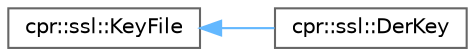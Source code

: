 digraph "Graphical Class Hierarchy"
{
 // INTERACTIVE_SVG=YES
 // LATEX_PDF_SIZE
  bgcolor="transparent";
  edge [fontname=Helvetica,fontsize=10,labelfontname=Helvetica,labelfontsize=10];
  node [fontname=Helvetica,fontsize=10,shape=box,height=0.2,width=0.4];
  rankdir="LR";
  Node0 [id="Node000000",label="cpr::ssl::KeyFile",height=0.2,width=0.4,color="grey40", fillcolor="white", style="filled",URL="$a00841.html",tooltip=" "];
  Node0 -> Node1 [id="edge8_Node000000_Node000001",dir="back",color="steelblue1",style="solid",tooltip=" "];
  Node1 [id="Node000001",label="cpr::ssl::DerKey",height=0.2,width=0.4,color="grey40", fillcolor="white", style="filled",URL="$a00845.html",tooltip=" "];
}

